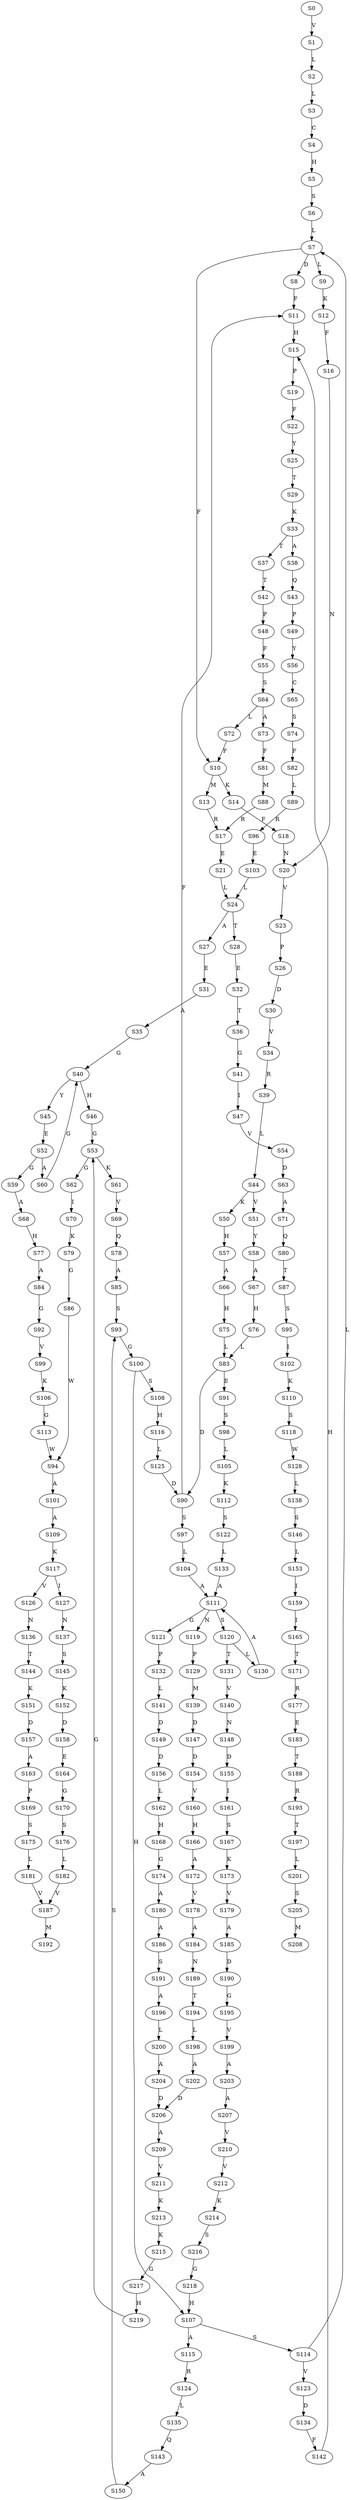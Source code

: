 strict digraph  {
	S0 -> S1 [ label = V ];
	S1 -> S2 [ label = L ];
	S2 -> S3 [ label = L ];
	S3 -> S4 [ label = C ];
	S4 -> S5 [ label = H ];
	S5 -> S6 [ label = S ];
	S6 -> S7 [ label = L ];
	S7 -> S8 [ label = D ];
	S7 -> S9 [ label = L ];
	S7 -> S10 [ label = F ];
	S8 -> S11 [ label = F ];
	S9 -> S12 [ label = K ];
	S10 -> S13 [ label = M ];
	S10 -> S14 [ label = K ];
	S11 -> S15 [ label = H ];
	S12 -> S16 [ label = F ];
	S13 -> S17 [ label = R ];
	S14 -> S18 [ label = F ];
	S15 -> S19 [ label = P ];
	S16 -> S20 [ label = N ];
	S17 -> S21 [ label = E ];
	S18 -> S20 [ label = N ];
	S19 -> S22 [ label = F ];
	S20 -> S23 [ label = V ];
	S21 -> S24 [ label = L ];
	S22 -> S25 [ label = Y ];
	S23 -> S26 [ label = P ];
	S24 -> S27 [ label = A ];
	S24 -> S28 [ label = T ];
	S25 -> S29 [ label = T ];
	S26 -> S30 [ label = D ];
	S27 -> S31 [ label = E ];
	S28 -> S32 [ label = E ];
	S29 -> S33 [ label = K ];
	S30 -> S34 [ label = V ];
	S31 -> S35 [ label = A ];
	S32 -> S36 [ label = T ];
	S33 -> S37 [ label = T ];
	S33 -> S38 [ label = A ];
	S34 -> S39 [ label = R ];
	S35 -> S40 [ label = G ];
	S36 -> S41 [ label = G ];
	S37 -> S42 [ label = T ];
	S38 -> S43 [ label = Q ];
	S39 -> S44 [ label = L ];
	S40 -> S45 [ label = Y ];
	S40 -> S46 [ label = H ];
	S41 -> S47 [ label = I ];
	S42 -> S48 [ label = P ];
	S43 -> S49 [ label = P ];
	S44 -> S50 [ label = K ];
	S44 -> S51 [ label = V ];
	S45 -> S52 [ label = E ];
	S46 -> S53 [ label = G ];
	S47 -> S54 [ label = V ];
	S48 -> S55 [ label = F ];
	S49 -> S56 [ label = Y ];
	S50 -> S57 [ label = H ];
	S51 -> S58 [ label = Y ];
	S52 -> S59 [ label = G ];
	S52 -> S60 [ label = A ];
	S53 -> S61 [ label = K ];
	S53 -> S62 [ label = G ];
	S54 -> S63 [ label = D ];
	S55 -> S64 [ label = S ];
	S56 -> S65 [ label = C ];
	S57 -> S66 [ label = A ];
	S58 -> S67 [ label = A ];
	S59 -> S68 [ label = A ];
	S60 -> S40 [ label = G ];
	S61 -> S69 [ label = V ];
	S62 -> S70 [ label = I ];
	S63 -> S71 [ label = A ];
	S64 -> S72 [ label = L ];
	S64 -> S73 [ label = A ];
	S65 -> S74 [ label = S ];
	S66 -> S75 [ label = H ];
	S67 -> S76 [ label = H ];
	S68 -> S77 [ label = H ];
	S69 -> S78 [ label = Q ];
	S70 -> S79 [ label = K ];
	S71 -> S80 [ label = Q ];
	S72 -> S10 [ label = F ];
	S73 -> S81 [ label = F ];
	S74 -> S82 [ label = F ];
	S75 -> S83 [ label = L ];
	S76 -> S83 [ label = L ];
	S77 -> S84 [ label = A ];
	S78 -> S85 [ label = A ];
	S79 -> S86 [ label = G ];
	S80 -> S87 [ label = T ];
	S81 -> S88 [ label = M ];
	S82 -> S89 [ label = L ];
	S83 -> S90 [ label = D ];
	S83 -> S91 [ label = E ];
	S84 -> S92 [ label = G ];
	S85 -> S93 [ label = S ];
	S86 -> S94 [ label = W ];
	S87 -> S95 [ label = S ];
	S88 -> S17 [ label = R ];
	S89 -> S96 [ label = R ];
	S90 -> S97 [ label = S ];
	S90 -> S11 [ label = F ];
	S91 -> S98 [ label = S ];
	S92 -> S99 [ label = V ];
	S93 -> S100 [ label = G ];
	S94 -> S101 [ label = A ];
	S95 -> S102 [ label = I ];
	S96 -> S103 [ label = E ];
	S97 -> S104 [ label = L ];
	S98 -> S105 [ label = L ];
	S99 -> S106 [ label = K ];
	S100 -> S107 [ label = H ];
	S100 -> S108 [ label = S ];
	S101 -> S109 [ label = A ];
	S102 -> S110 [ label = K ];
	S103 -> S24 [ label = L ];
	S104 -> S111 [ label = A ];
	S105 -> S112 [ label = K ];
	S106 -> S113 [ label = G ];
	S107 -> S114 [ label = S ];
	S107 -> S115 [ label = A ];
	S108 -> S116 [ label = H ];
	S109 -> S117 [ label = K ];
	S110 -> S118 [ label = S ];
	S111 -> S119 [ label = N ];
	S111 -> S120 [ label = S ];
	S111 -> S121 [ label = G ];
	S112 -> S122 [ label = S ];
	S113 -> S94 [ label = W ];
	S114 -> S7 [ label = L ];
	S114 -> S123 [ label = V ];
	S115 -> S124 [ label = R ];
	S116 -> S125 [ label = L ];
	S117 -> S126 [ label = V ];
	S117 -> S127 [ label = I ];
	S118 -> S128 [ label = W ];
	S119 -> S129 [ label = P ];
	S120 -> S130 [ label = L ];
	S120 -> S131 [ label = T ];
	S121 -> S132 [ label = P ];
	S122 -> S133 [ label = L ];
	S123 -> S134 [ label = D ];
	S124 -> S135 [ label = L ];
	S125 -> S90 [ label = D ];
	S126 -> S136 [ label = N ];
	S127 -> S137 [ label = N ];
	S128 -> S138 [ label = L ];
	S129 -> S139 [ label = M ];
	S130 -> S111 [ label = A ];
	S131 -> S140 [ label = V ];
	S132 -> S141 [ label = L ];
	S133 -> S111 [ label = A ];
	S134 -> S142 [ label = F ];
	S135 -> S143 [ label = Q ];
	S136 -> S144 [ label = T ];
	S137 -> S145 [ label = S ];
	S138 -> S146 [ label = S ];
	S139 -> S147 [ label = D ];
	S140 -> S148 [ label = N ];
	S141 -> S149 [ label = D ];
	S142 -> S15 [ label = H ];
	S143 -> S150 [ label = A ];
	S144 -> S151 [ label = K ];
	S145 -> S152 [ label = K ];
	S146 -> S153 [ label = L ];
	S147 -> S154 [ label = D ];
	S148 -> S155 [ label = D ];
	S149 -> S156 [ label = D ];
	S150 -> S93 [ label = S ];
	S151 -> S157 [ label = D ];
	S152 -> S158 [ label = D ];
	S153 -> S159 [ label = I ];
	S154 -> S160 [ label = V ];
	S155 -> S161 [ label = I ];
	S156 -> S162 [ label = L ];
	S157 -> S163 [ label = A ];
	S158 -> S164 [ label = E ];
	S159 -> S165 [ label = I ];
	S160 -> S166 [ label = H ];
	S161 -> S167 [ label = S ];
	S162 -> S168 [ label = H ];
	S163 -> S169 [ label = P ];
	S164 -> S170 [ label = G ];
	S165 -> S171 [ label = T ];
	S166 -> S172 [ label = A ];
	S167 -> S173 [ label = K ];
	S168 -> S174 [ label = G ];
	S169 -> S175 [ label = S ];
	S170 -> S176 [ label = S ];
	S171 -> S177 [ label = R ];
	S172 -> S178 [ label = V ];
	S173 -> S179 [ label = V ];
	S174 -> S180 [ label = A ];
	S175 -> S181 [ label = L ];
	S176 -> S182 [ label = L ];
	S177 -> S183 [ label = E ];
	S178 -> S184 [ label = A ];
	S179 -> S185 [ label = A ];
	S180 -> S186 [ label = A ];
	S181 -> S187 [ label = V ];
	S182 -> S187 [ label = V ];
	S183 -> S188 [ label = T ];
	S184 -> S189 [ label = N ];
	S185 -> S190 [ label = D ];
	S186 -> S191 [ label = S ];
	S187 -> S192 [ label = M ];
	S188 -> S193 [ label = R ];
	S189 -> S194 [ label = T ];
	S190 -> S195 [ label = G ];
	S191 -> S196 [ label = A ];
	S193 -> S197 [ label = T ];
	S194 -> S198 [ label = L ];
	S195 -> S199 [ label = V ];
	S196 -> S200 [ label = L ];
	S197 -> S201 [ label = L ];
	S198 -> S202 [ label = A ];
	S199 -> S203 [ label = A ];
	S200 -> S204 [ label = A ];
	S201 -> S205 [ label = S ];
	S202 -> S206 [ label = D ];
	S203 -> S207 [ label = A ];
	S204 -> S206 [ label = D ];
	S205 -> S208 [ label = M ];
	S206 -> S209 [ label = A ];
	S207 -> S210 [ label = V ];
	S209 -> S211 [ label = V ];
	S210 -> S212 [ label = V ];
	S211 -> S213 [ label = K ];
	S212 -> S214 [ label = K ];
	S213 -> S215 [ label = K ];
	S214 -> S216 [ label = S ];
	S215 -> S217 [ label = G ];
	S216 -> S218 [ label = G ];
	S217 -> S219 [ label = H ];
	S218 -> S107 [ label = H ];
	S219 -> S53 [ label = G ];
}
